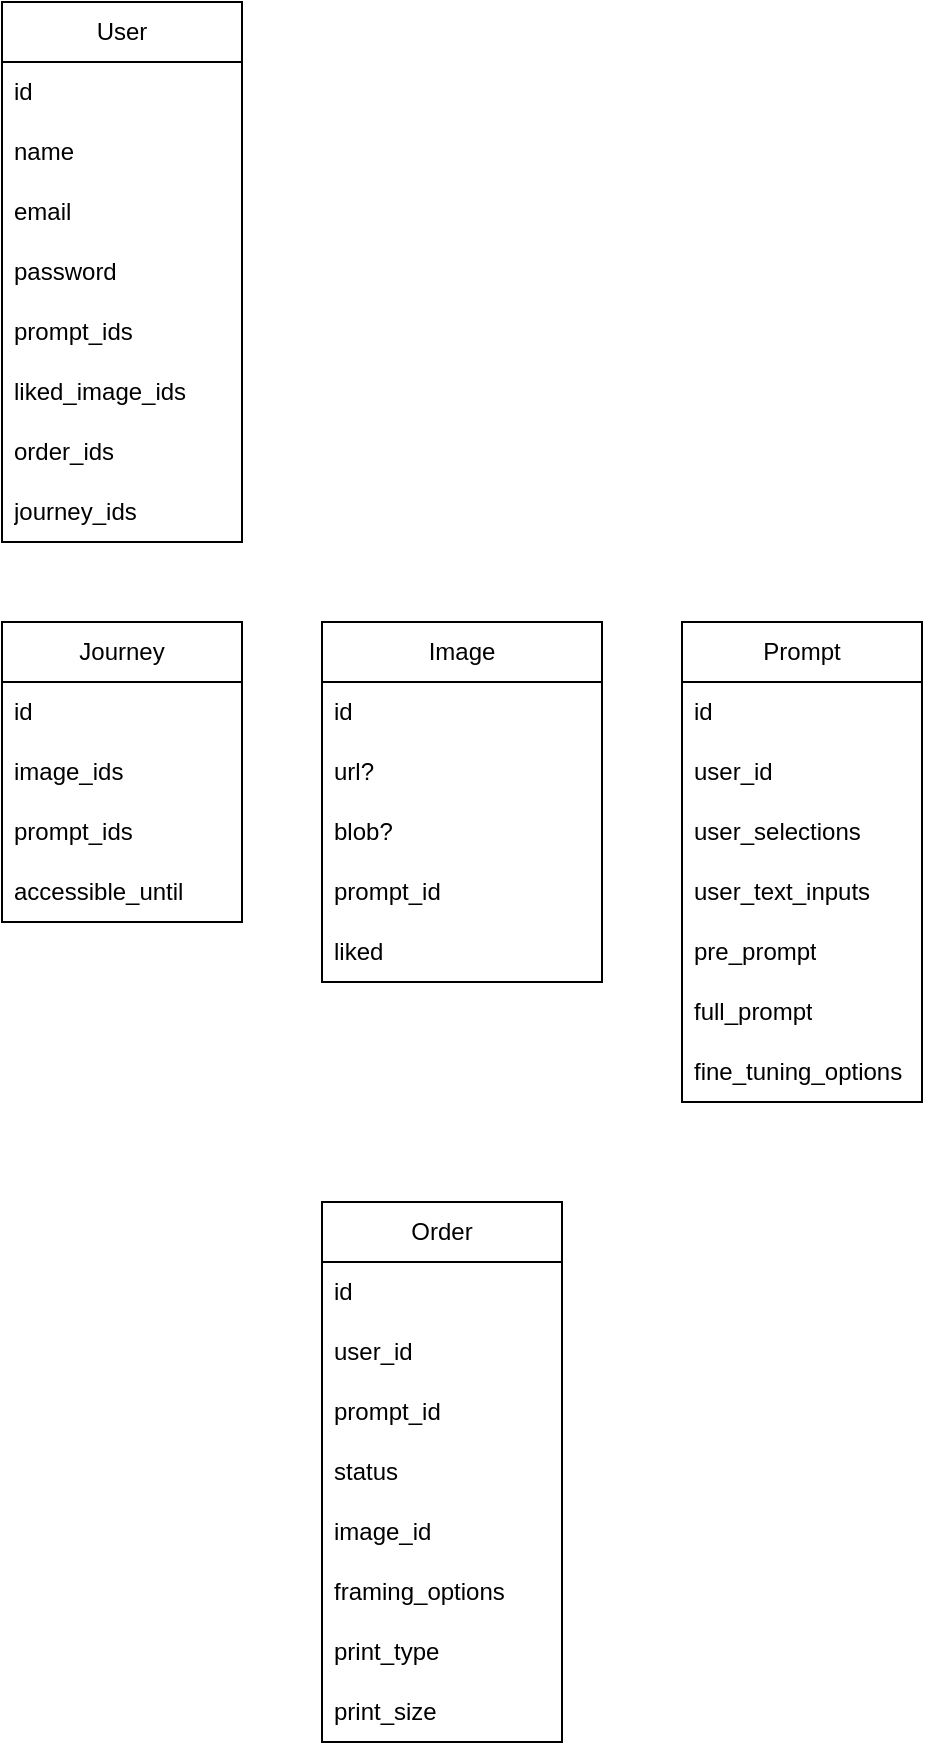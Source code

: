 <mxfile version="21.2.8" type="device">
  <diagram name="Page-1" id="mRpUkiUvPYsFzHzaxMEt">
    <mxGraphModel dx="1482" dy="770" grid="1" gridSize="10" guides="1" tooltips="1" connect="1" arrows="1" fold="1" page="1" pageScale="1" pageWidth="850" pageHeight="1100" math="0" shadow="0">
      <root>
        <mxCell id="0" />
        <mxCell id="1" parent="0" />
        <mxCell id="lTGVT3LhuYlcSN3kLbki-1" value="User" style="swimlane;fontStyle=0;childLayout=stackLayout;horizontal=1;startSize=30;horizontalStack=0;resizeParent=1;resizeParentMax=0;resizeLast=0;collapsible=1;marginBottom=0;whiteSpace=wrap;html=1;" vertex="1" parent="1">
          <mxGeometry x="40" y="40" width="120" height="270" as="geometry">
            <mxRectangle x="530" y="440" width="70" height="30" as="alternateBounds" />
          </mxGeometry>
        </mxCell>
        <mxCell id="lTGVT3LhuYlcSN3kLbki-2" value="id" style="text;strokeColor=none;fillColor=none;align=left;verticalAlign=middle;spacingLeft=4;spacingRight=4;overflow=hidden;points=[[0,0.5],[1,0.5]];portConstraint=eastwest;rotatable=0;whiteSpace=wrap;html=1;" vertex="1" parent="lTGVT3LhuYlcSN3kLbki-1">
          <mxGeometry y="30" width="120" height="30" as="geometry" />
        </mxCell>
        <mxCell id="lTGVT3LhuYlcSN3kLbki-3" value="name" style="text;strokeColor=none;fillColor=none;align=left;verticalAlign=middle;spacingLeft=4;spacingRight=4;overflow=hidden;points=[[0,0.5],[1,0.5]];portConstraint=eastwest;rotatable=0;whiteSpace=wrap;html=1;" vertex="1" parent="lTGVT3LhuYlcSN3kLbki-1">
          <mxGeometry y="60" width="120" height="30" as="geometry" />
        </mxCell>
        <mxCell id="lTGVT3LhuYlcSN3kLbki-4" value="email" style="text;strokeColor=none;fillColor=none;align=left;verticalAlign=middle;spacingLeft=4;spacingRight=4;overflow=hidden;points=[[0,0.5],[1,0.5]];portConstraint=eastwest;rotatable=0;whiteSpace=wrap;html=1;" vertex="1" parent="lTGVT3LhuYlcSN3kLbki-1">
          <mxGeometry y="90" width="120" height="30" as="geometry" />
        </mxCell>
        <mxCell id="lTGVT3LhuYlcSN3kLbki-5" value="password" style="text;strokeColor=none;fillColor=none;align=left;verticalAlign=middle;spacingLeft=4;spacingRight=4;overflow=hidden;points=[[0,0.5],[1,0.5]];portConstraint=eastwest;rotatable=0;whiteSpace=wrap;html=1;" vertex="1" parent="lTGVT3LhuYlcSN3kLbki-1">
          <mxGeometry y="120" width="120" height="30" as="geometry" />
        </mxCell>
        <mxCell id="lTGVT3LhuYlcSN3kLbki-17" value="prompt_ids" style="text;strokeColor=none;fillColor=none;align=left;verticalAlign=middle;spacingLeft=4;spacingRight=4;overflow=hidden;points=[[0,0.5],[1,0.5]];portConstraint=eastwest;rotatable=0;whiteSpace=wrap;html=1;" vertex="1" parent="lTGVT3LhuYlcSN3kLbki-1">
          <mxGeometry y="150" width="120" height="30" as="geometry" />
        </mxCell>
        <mxCell id="lTGVT3LhuYlcSN3kLbki-31" value="liked_image_ids" style="text;strokeColor=none;fillColor=none;align=left;verticalAlign=middle;spacingLeft=4;spacingRight=4;overflow=hidden;points=[[0,0.5],[1,0.5]];portConstraint=eastwest;rotatable=0;whiteSpace=wrap;html=1;" vertex="1" parent="lTGVT3LhuYlcSN3kLbki-1">
          <mxGeometry y="180" width="120" height="30" as="geometry" />
        </mxCell>
        <mxCell id="lTGVT3LhuYlcSN3kLbki-45" value="order_ids" style="text;strokeColor=none;fillColor=none;align=left;verticalAlign=middle;spacingLeft=4;spacingRight=4;overflow=hidden;points=[[0,0.5],[1,0.5]];portConstraint=eastwest;rotatable=0;whiteSpace=wrap;html=1;" vertex="1" parent="lTGVT3LhuYlcSN3kLbki-1">
          <mxGeometry y="210" width="120" height="30" as="geometry" />
        </mxCell>
        <mxCell id="lTGVT3LhuYlcSN3kLbki-19" value="journey_ids" style="text;strokeColor=none;fillColor=none;align=left;verticalAlign=middle;spacingLeft=4;spacingRight=4;overflow=hidden;points=[[0,0.5],[1,0.5]];portConstraint=eastwest;rotatable=0;whiteSpace=wrap;html=1;" vertex="1" parent="lTGVT3LhuYlcSN3kLbki-1">
          <mxGeometry y="240" width="120" height="30" as="geometry" />
        </mxCell>
        <mxCell id="lTGVT3LhuYlcSN3kLbki-6" value="Prompt" style="swimlane;fontStyle=0;childLayout=stackLayout;horizontal=1;startSize=30;horizontalStack=0;resizeParent=1;resizeParentMax=0;resizeLast=0;collapsible=1;marginBottom=0;whiteSpace=wrap;html=1;" vertex="1" parent="1">
          <mxGeometry x="380" y="350" width="120" height="240" as="geometry" />
        </mxCell>
        <mxCell id="lTGVT3LhuYlcSN3kLbki-7" value="id" style="text;strokeColor=none;fillColor=none;align=left;verticalAlign=middle;spacingLeft=4;spacingRight=4;overflow=hidden;points=[[0,0.5],[1,0.5]];portConstraint=eastwest;rotatable=0;whiteSpace=wrap;html=1;" vertex="1" parent="lTGVT3LhuYlcSN3kLbki-6">
          <mxGeometry y="30" width="120" height="30" as="geometry" />
        </mxCell>
        <mxCell id="lTGVT3LhuYlcSN3kLbki-8" value="user_id" style="text;strokeColor=none;fillColor=none;align=left;verticalAlign=middle;spacingLeft=4;spacingRight=4;overflow=hidden;points=[[0,0.5],[1,0.5]];portConstraint=eastwest;rotatable=0;whiteSpace=wrap;html=1;" vertex="1" parent="lTGVT3LhuYlcSN3kLbki-6">
          <mxGeometry y="60" width="120" height="30" as="geometry" />
        </mxCell>
        <mxCell id="lTGVT3LhuYlcSN3kLbki-9" value="user_selections" style="text;strokeColor=none;fillColor=none;align=left;verticalAlign=middle;spacingLeft=4;spacingRight=4;overflow=hidden;points=[[0,0.5],[1,0.5]];portConstraint=eastwest;rotatable=0;whiteSpace=wrap;html=1;" vertex="1" parent="lTGVT3LhuYlcSN3kLbki-6">
          <mxGeometry y="90" width="120" height="30" as="geometry" />
        </mxCell>
        <mxCell id="lTGVT3LhuYlcSN3kLbki-24" value="user_text_inputs" style="text;strokeColor=none;fillColor=none;align=left;verticalAlign=middle;spacingLeft=4;spacingRight=4;overflow=hidden;points=[[0,0.5],[1,0.5]];portConstraint=eastwest;rotatable=0;whiteSpace=wrap;html=1;" vertex="1" parent="lTGVT3LhuYlcSN3kLbki-6">
          <mxGeometry y="120" width="120" height="30" as="geometry" />
        </mxCell>
        <mxCell id="lTGVT3LhuYlcSN3kLbki-10" value="pre_prompt" style="text;strokeColor=none;fillColor=none;align=left;verticalAlign=middle;spacingLeft=4;spacingRight=4;overflow=hidden;points=[[0,0.5],[1,0.5]];portConstraint=eastwest;rotatable=0;whiteSpace=wrap;html=1;" vertex="1" parent="lTGVT3LhuYlcSN3kLbki-6">
          <mxGeometry y="150" width="120" height="30" as="geometry" />
        </mxCell>
        <mxCell id="lTGVT3LhuYlcSN3kLbki-11" value="full_prompt" style="text;strokeColor=none;fillColor=none;align=left;verticalAlign=middle;spacingLeft=4;spacingRight=4;overflow=hidden;points=[[0,0.5],[1,0.5]];portConstraint=eastwest;rotatable=0;whiteSpace=wrap;html=1;" vertex="1" parent="lTGVT3LhuYlcSN3kLbki-6">
          <mxGeometry y="180" width="120" height="30" as="geometry" />
        </mxCell>
        <mxCell id="lTGVT3LhuYlcSN3kLbki-51" value="fine_tuning_options" style="text;strokeColor=none;fillColor=none;align=left;verticalAlign=middle;spacingLeft=4;spacingRight=4;overflow=hidden;points=[[0,0.5],[1,0.5]];portConstraint=eastwest;rotatable=0;whiteSpace=wrap;html=1;" vertex="1" parent="lTGVT3LhuYlcSN3kLbki-6">
          <mxGeometry y="210" width="120" height="30" as="geometry" />
        </mxCell>
        <mxCell id="lTGVT3LhuYlcSN3kLbki-13" value="Order" style="swimlane;fontStyle=0;childLayout=stackLayout;horizontal=1;startSize=30;horizontalStack=0;resizeParent=1;resizeParentMax=0;resizeLast=0;collapsible=1;marginBottom=0;whiteSpace=wrap;html=1;" vertex="1" parent="1">
          <mxGeometry x="200" y="640" width="120" height="270" as="geometry" />
        </mxCell>
        <mxCell id="lTGVT3LhuYlcSN3kLbki-14" value="id" style="text;strokeColor=none;fillColor=none;align=left;verticalAlign=middle;spacingLeft=4;spacingRight=4;overflow=hidden;points=[[0,0.5],[1,0.5]];portConstraint=eastwest;rotatable=0;whiteSpace=wrap;html=1;" vertex="1" parent="lTGVT3LhuYlcSN3kLbki-13">
          <mxGeometry y="30" width="120" height="30" as="geometry" />
        </mxCell>
        <mxCell id="lTGVT3LhuYlcSN3kLbki-15" value="user_id" style="text;strokeColor=none;fillColor=none;align=left;verticalAlign=middle;spacingLeft=4;spacingRight=4;overflow=hidden;points=[[0,0.5],[1,0.5]];portConstraint=eastwest;rotatable=0;whiteSpace=wrap;html=1;" vertex="1" parent="lTGVT3LhuYlcSN3kLbki-13">
          <mxGeometry y="60" width="120" height="30" as="geometry" />
        </mxCell>
        <mxCell id="lTGVT3LhuYlcSN3kLbki-36" value="prompt_id" style="text;strokeColor=none;fillColor=none;align=left;verticalAlign=middle;spacingLeft=4;spacingRight=4;overflow=hidden;points=[[0,0.5],[1,0.5]];portConstraint=eastwest;rotatable=0;whiteSpace=wrap;html=1;" vertex="1" parent="lTGVT3LhuYlcSN3kLbki-13">
          <mxGeometry y="90" width="120" height="30" as="geometry" />
        </mxCell>
        <mxCell id="lTGVT3LhuYlcSN3kLbki-16" value="status" style="text;strokeColor=none;fillColor=none;align=left;verticalAlign=middle;spacingLeft=4;spacingRight=4;overflow=hidden;points=[[0,0.5],[1,0.5]];portConstraint=eastwest;rotatable=0;whiteSpace=wrap;html=1;" vertex="1" parent="lTGVT3LhuYlcSN3kLbki-13">
          <mxGeometry y="120" width="120" height="30" as="geometry" />
        </mxCell>
        <mxCell id="lTGVT3LhuYlcSN3kLbki-23" value="image_id" style="text;strokeColor=none;fillColor=none;align=left;verticalAlign=middle;spacingLeft=4;spacingRight=4;overflow=hidden;points=[[0,0.5],[1,0.5]];portConstraint=eastwest;rotatable=0;whiteSpace=wrap;html=1;" vertex="1" parent="lTGVT3LhuYlcSN3kLbki-13">
          <mxGeometry y="150" width="120" height="30" as="geometry" />
        </mxCell>
        <mxCell id="lTGVT3LhuYlcSN3kLbki-53" value="framing_options" style="text;strokeColor=none;fillColor=none;align=left;verticalAlign=middle;spacingLeft=4;spacingRight=4;overflow=hidden;points=[[0,0.5],[1,0.5]];portConstraint=eastwest;rotatable=0;whiteSpace=wrap;html=1;" vertex="1" parent="lTGVT3LhuYlcSN3kLbki-13">
          <mxGeometry y="180" width="120" height="30" as="geometry" />
        </mxCell>
        <mxCell id="lTGVT3LhuYlcSN3kLbki-54" value="print_type" style="text;strokeColor=none;fillColor=none;align=left;verticalAlign=middle;spacingLeft=4;spacingRight=4;overflow=hidden;points=[[0,0.5],[1,0.5]];portConstraint=eastwest;rotatable=0;whiteSpace=wrap;html=1;" vertex="1" parent="lTGVT3LhuYlcSN3kLbki-13">
          <mxGeometry y="210" width="120" height="30" as="geometry" />
        </mxCell>
        <mxCell id="lTGVT3LhuYlcSN3kLbki-55" value="print_size" style="text;strokeColor=none;fillColor=none;align=left;verticalAlign=middle;spacingLeft=4;spacingRight=4;overflow=hidden;points=[[0,0.5],[1,0.5]];portConstraint=eastwest;rotatable=0;whiteSpace=wrap;html=1;" vertex="1" parent="lTGVT3LhuYlcSN3kLbki-13">
          <mxGeometry y="240" width="120" height="30" as="geometry" />
        </mxCell>
        <mxCell id="lTGVT3LhuYlcSN3kLbki-25" value="Image" style="swimlane;fontStyle=0;childLayout=stackLayout;horizontal=1;startSize=30;horizontalStack=0;resizeParent=1;resizeParentMax=0;resizeLast=0;collapsible=1;marginBottom=0;whiteSpace=wrap;html=1;" vertex="1" parent="1">
          <mxGeometry x="200" y="350" width="140" height="180" as="geometry" />
        </mxCell>
        <mxCell id="lTGVT3LhuYlcSN3kLbki-26" value="id" style="text;strokeColor=none;fillColor=none;align=left;verticalAlign=middle;spacingLeft=4;spacingRight=4;overflow=hidden;points=[[0,0.5],[1,0.5]];portConstraint=eastwest;rotatable=0;whiteSpace=wrap;html=1;" vertex="1" parent="lTGVT3LhuYlcSN3kLbki-25">
          <mxGeometry y="30" width="140" height="30" as="geometry" />
        </mxCell>
        <mxCell id="lTGVT3LhuYlcSN3kLbki-27" value="url?" style="text;strokeColor=none;fillColor=none;align=left;verticalAlign=middle;spacingLeft=4;spacingRight=4;overflow=hidden;points=[[0,0.5],[1,0.5]];portConstraint=eastwest;rotatable=0;whiteSpace=wrap;html=1;" vertex="1" parent="lTGVT3LhuYlcSN3kLbki-25">
          <mxGeometry y="60" width="140" height="30" as="geometry" />
        </mxCell>
        <mxCell id="lTGVT3LhuYlcSN3kLbki-43" value="blob?" style="text;strokeColor=none;fillColor=none;align=left;verticalAlign=middle;spacingLeft=4;spacingRight=4;overflow=hidden;points=[[0,0.5],[1,0.5]];portConstraint=eastwest;rotatable=0;whiteSpace=wrap;html=1;" vertex="1" parent="lTGVT3LhuYlcSN3kLbki-25">
          <mxGeometry y="90" width="140" height="30" as="geometry" />
        </mxCell>
        <mxCell id="lTGVT3LhuYlcSN3kLbki-41" value="prompt_id" style="text;strokeColor=none;fillColor=none;align=left;verticalAlign=middle;spacingLeft=4;spacingRight=4;overflow=hidden;points=[[0,0.5],[1,0.5]];portConstraint=eastwest;rotatable=0;whiteSpace=wrap;html=1;" vertex="1" parent="lTGVT3LhuYlcSN3kLbki-25">
          <mxGeometry y="120" width="140" height="30" as="geometry" />
        </mxCell>
        <mxCell id="lTGVT3LhuYlcSN3kLbki-52" value="liked" style="text;strokeColor=none;fillColor=none;align=left;verticalAlign=middle;spacingLeft=4;spacingRight=4;overflow=hidden;points=[[0,0.5],[1,0.5]];portConstraint=eastwest;rotatable=0;whiteSpace=wrap;html=1;" vertex="1" parent="lTGVT3LhuYlcSN3kLbki-25">
          <mxGeometry y="150" width="140" height="30" as="geometry" />
        </mxCell>
        <mxCell id="lTGVT3LhuYlcSN3kLbki-46" value="Journey" style="swimlane;fontStyle=0;childLayout=stackLayout;horizontal=1;startSize=30;horizontalStack=0;resizeParent=1;resizeParentMax=0;resizeLast=0;collapsible=1;marginBottom=0;whiteSpace=wrap;html=1;" vertex="1" parent="1">
          <mxGeometry x="40" y="350" width="120" height="150" as="geometry" />
        </mxCell>
        <mxCell id="lTGVT3LhuYlcSN3kLbki-56" value="id" style="text;strokeColor=none;fillColor=none;align=left;verticalAlign=middle;spacingLeft=4;spacingRight=4;overflow=hidden;points=[[0,0.5],[1,0.5]];portConstraint=eastwest;rotatable=0;whiteSpace=wrap;html=1;" vertex="1" parent="lTGVT3LhuYlcSN3kLbki-46">
          <mxGeometry y="30" width="120" height="30" as="geometry" />
        </mxCell>
        <mxCell id="lTGVT3LhuYlcSN3kLbki-47" value="image_ids" style="text;strokeColor=none;fillColor=none;align=left;verticalAlign=middle;spacingLeft=4;spacingRight=4;overflow=hidden;points=[[0,0.5],[1,0.5]];portConstraint=eastwest;rotatable=0;whiteSpace=wrap;html=1;" vertex="1" parent="lTGVT3LhuYlcSN3kLbki-46">
          <mxGeometry y="60" width="120" height="30" as="geometry" />
        </mxCell>
        <mxCell id="lTGVT3LhuYlcSN3kLbki-57" value="prompt_ids" style="text;strokeColor=none;fillColor=none;align=left;verticalAlign=middle;spacingLeft=4;spacingRight=4;overflow=hidden;points=[[0,0.5],[1,0.5]];portConstraint=eastwest;rotatable=0;whiteSpace=wrap;html=1;" vertex="1" parent="lTGVT3LhuYlcSN3kLbki-46">
          <mxGeometry y="90" width="120" height="30" as="geometry" />
        </mxCell>
        <mxCell id="lTGVT3LhuYlcSN3kLbki-50" value="accessible_until" style="text;strokeColor=none;fillColor=none;align=left;verticalAlign=middle;spacingLeft=4;spacingRight=4;overflow=hidden;points=[[0,0.5],[1,0.5]];portConstraint=eastwest;rotatable=0;whiteSpace=wrap;html=1;" vertex="1" parent="lTGVT3LhuYlcSN3kLbki-46">
          <mxGeometry y="120" width="120" height="30" as="geometry" />
        </mxCell>
      </root>
    </mxGraphModel>
  </diagram>
</mxfile>
